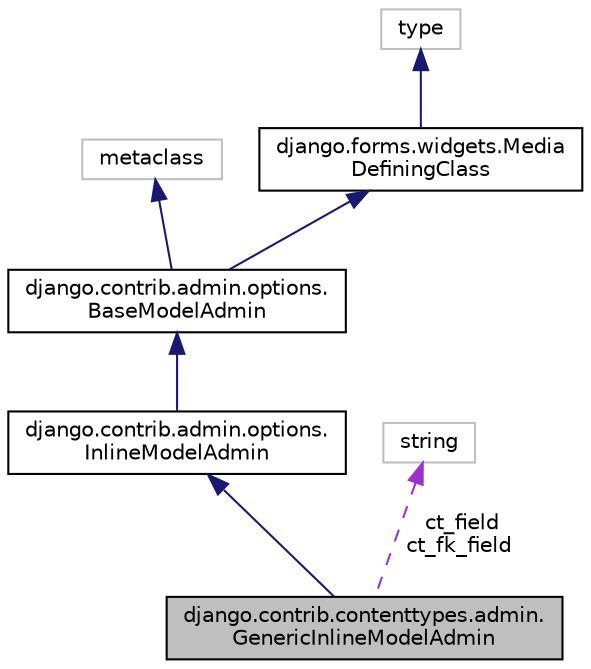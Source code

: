digraph "django.contrib.contenttypes.admin.GenericInlineModelAdmin"
{
 // LATEX_PDF_SIZE
  edge [fontname="Helvetica",fontsize="10",labelfontname="Helvetica",labelfontsize="10"];
  node [fontname="Helvetica",fontsize="10",shape=record];
  Node1 [label="django.contrib.contenttypes.admin.\lGenericInlineModelAdmin",height=0.2,width=0.4,color="black", fillcolor="grey75", style="filled", fontcolor="black",tooltip=" "];
  Node2 -> Node1 [dir="back",color="midnightblue",fontsize="10",style="solid",fontname="Helvetica"];
  Node2 [label="django.contrib.admin.options.\lInlineModelAdmin",height=0.2,width=0.4,color="black", fillcolor="white", style="filled",URL="$classdjango_1_1contrib_1_1admin_1_1options_1_1_inline_model_admin.html",tooltip=" "];
  Node3 -> Node2 [dir="back",color="midnightblue",fontsize="10",style="solid",fontname="Helvetica"];
  Node3 [label="django.contrib.admin.options.\lBaseModelAdmin",height=0.2,width=0.4,color="black", fillcolor="white", style="filled",URL="$classdjango_1_1contrib_1_1admin_1_1options_1_1_base_model_admin.html",tooltip=" "];
  Node4 -> Node3 [dir="back",color="midnightblue",fontsize="10",style="solid",fontname="Helvetica"];
  Node4 [label="metaclass",height=0.2,width=0.4,color="grey75", fillcolor="white", style="filled",tooltip=" "];
  Node5 -> Node3 [dir="back",color="midnightblue",fontsize="10",style="solid",fontname="Helvetica"];
  Node5 [label="django.forms.widgets.Media\lDefiningClass",height=0.2,width=0.4,color="black", fillcolor="white", style="filled",URL="$classdjango_1_1forms_1_1widgets_1_1_media_defining_class.html",tooltip=" "];
  Node6 -> Node5 [dir="back",color="midnightblue",fontsize="10",style="solid",fontname="Helvetica"];
  Node6 [label="type",height=0.2,width=0.4,color="grey75", fillcolor="white", style="filled",tooltip=" "];
  Node7 -> Node1 [dir="back",color="darkorchid3",fontsize="10",style="dashed",label=" ct_field\nct_fk_field" ,fontname="Helvetica"];
  Node7 [label="string",height=0.2,width=0.4,color="grey75", fillcolor="white", style="filled",tooltip=" "];
}

